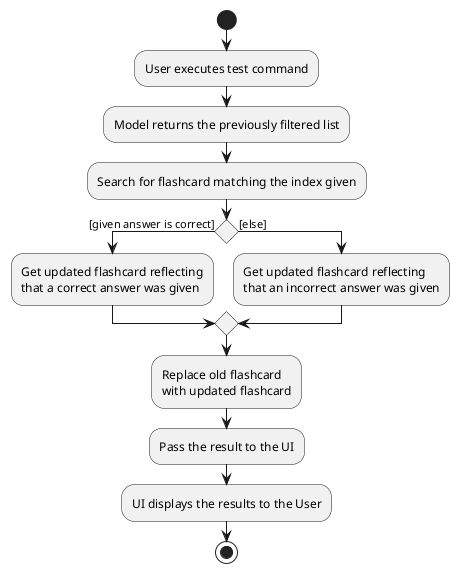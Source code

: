 @startuml
start
:User executes test command;
:Model returns the previously filtered list;
:Search for flashcard matching the index given;

'Since the beta syntax does not support placing the condition outside the
'diamond we place it as the true branch instead.

if () then ([given answer is correct])
    :Get updated flashcard reflecting
    that a correct answer was given;

else ([else])
    :Get updated flashcard reflecting
    that an incorrect answer was given;
endif
    :Replace old flashcard
    with updated flashcard;
    :Pass the result to the UI;
    :UI displays the results to the User;
stop
@enduml
